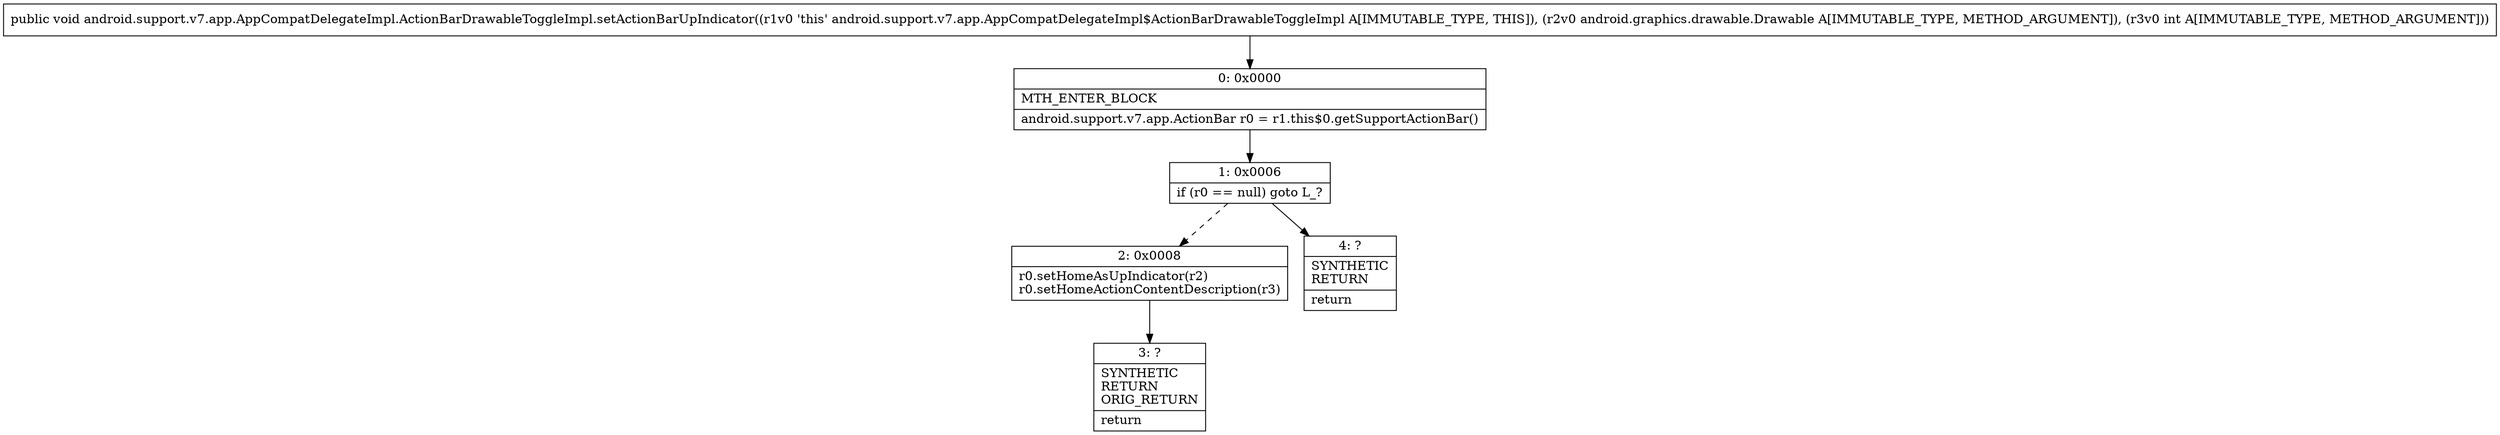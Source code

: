 digraph "CFG forandroid.support.v7.app.AppCompatDelegateImpl.ActionBarDrawableToggleImpl.setActionBarUpIndicator(Landroid\/graphics\/drawable\/Drawable;I)V" {
Node_0 [shape=record,label="{0\:\ 0x0000|MTH_ENTER_BLOCK\l|android.support.v7.app.ActionBar r0 = r1.this$0.getSupportActionBar()\l}"];
Node_1 [shape=record,label="{1\:\ 0x0006|if (r0 == null) goto L_?\l}"];
Node_2 [shape=record,label="{2\:\ 0x0008|r0.setHomeAsUpIndicator(r2)\lr0.setHomeActionContentDescription(r3)\l}"];
Node_3 [shape=record,label="{3\:\ ?|SYNTHETIC\lRETURN\lORIG_RETURN\l|return\l}"];
Node_4 [shape=record,label="{4\:\ ?|SYNTHETIC\lRETURN\l|return\l}"];
MethodNode[shape=record,label="{public void android.support.v7.app.AppCompatDelegateImpl.ActionBarDrawableToggleImpl.setActionBarUpIndicator((r1v0 'this' android.support.v7.app.AppCompatDelegateImpl$ActionBarDrawableToggleImpl A[IMMUTABLE_TYPE, THIS]), (r2v0 android.graphics.drawable.Drawable A[IMMUTABLE_TYPE, METHOD_ARGUMENT]), (r3v0 int A[IMMUTABLE_TYPE, METHOD_ARGUMENT])) }"];
MethodNode -> Node_0;
Node_0 -> Node_1;
Node_1 -> Node_2[style=dashed];
Node_1 -> Node_4;
Node_2 -> Node_3;
}

